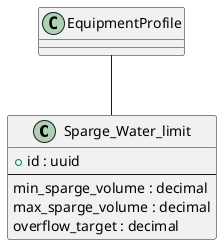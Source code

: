 @startuml
class "Sparge_Water_limit" as Sparge_Water_limit {
    + id : uuid
    --
    min_sparge_volume : decimal /' EngUnit: L, Min Sparge Volume '/
    max_sparge_volume : decimal /' EngUnit: L, Max Sparge Volume '/
    overflow_target : decimal /' EngUnit: L, Overflow Target '/
}

EquipmentProfile -- Sparge_Water_limit
@enduml